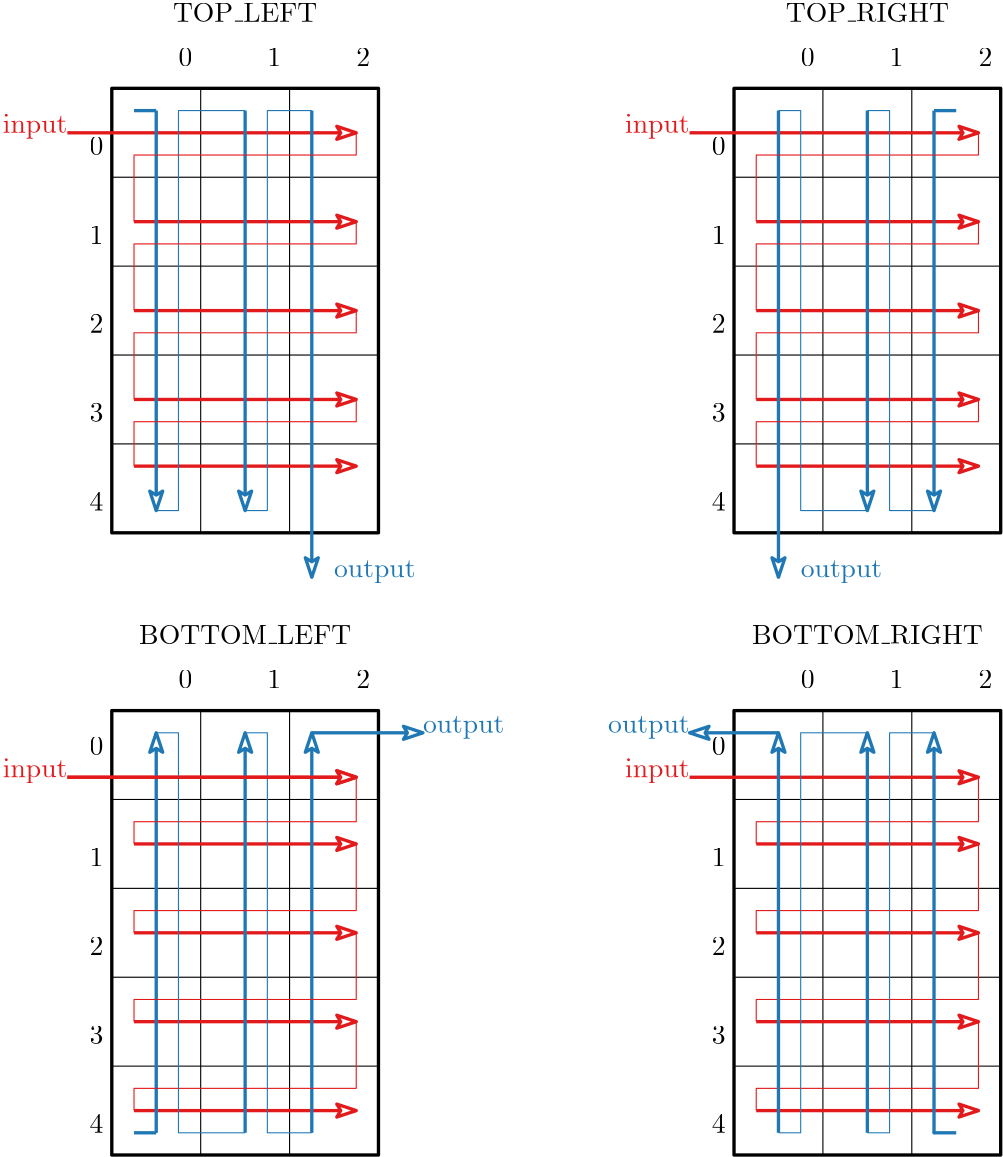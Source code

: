 <?xml version="1.0"?>
<!DOCTYPE ipe SYSTEM "ipe.dtd">
<ipe version="70206" creator="Ipe 7.2.7">
<info created="D:20181109164706" modified="D:20181127105737"/>
<ipestyle name="basic">
<symbol name="arrow/arc(spx)">
<path stroke="sym-stroke" fill="sym-stroke" pen="sym-pen">
0 0 m
-1 0.333 l
-1 -0.333 l
h
</path>
</symbol>
<symbol name="arrow/farc(spx)">
<path stroke="sym-stroke" fill="white" pen="sym-pen">
0 0 m
-1 0.333 l
-1 -0.333 l
h
</path>
</symbol>
<symbol name="arrow/ptarc(spx)">
<path stroke="sym-stroke" fill="sym-stroke" pen="sym-pen">
0 0 m
-1 0.333 l
-0.8 0 l
-1 -0.333 l
h
</path>
</symbol>
<symbol name="arrow/fptarc(spx)">
<path stroke="sym-stroke" fill="white" pen="sym-pen">
0 0 m
-1 0.333 l
-0.8 0 l
-1 -0.333 l
h
</path>
</symbol>
<symbol name="mark/circle(sx)" transformations="translations">
<path fill="sym-stroke">
0.6 0 0 0.6 0 0 e
0.4 0 0 0.4 0 0 e
</path>
</symbol>
<symbol name="mark/disk(sx)" transformations="translations">
<path fill="sym-stroke">
0.6 0 0 0.6 0 0 e
</path>
</symbol>
<symbol name="mark/fdisk(sfx)" transformations="translations">
<group>
<path fill="sym-fill">
0.5 0 0 0.5 0 0 e
</path>
<path fill="sym-stroke" fillrule="eofill">
0.6 0 0 0.6 0 0 e
0.4 0 0 0.4 0 0 e
</path>
</group>
</symbol>
<symbol name="mark/box(sx)" transformations="translations">
<path fill="sym-stroke" fillrule="eofill">
-0.6 -0.6 m
0.6 -0.6 l
0.6 0.6 l
-0.6 0.6 l
h
-0.4 -0.4 m
0.4 -0.4 l
0.4 0.4 l
-0.4 0.4 l
h
</path>
</symbol>
<symbol name="mark/square(sx)" transformations="translations">
<path fill="sym-stroke">
-0.6 -0.6 m
0.6 -0.6 l
0.6 0.6 l
-0.6 0.6 l
h
</path>
</symbol>
<symbol name="mark/fsquare(sfx)" transformations="translations">
<group>
<path fill="sym-fill">
-0.5 -0.5 m
0.5 -0.5 l
0.5 0.5 l
-0.5 0.5 l
h
</path>
<path fill="sym-stroke" fillrule="eofill">
-0.6 -0.6 m
0.6 -0.6 l
0.6 0.6 l
-0.6 0.6 l
h
-0.4 -0.4 m
0.4 -0.4 l
0.4 0.4 l
-0.4 0.4 l
h
</path>
</group>
</symbol>
<symbol name="mark/cross(sx)" transformations="translations">
<group>
<path fill="sym-stroke">
-0.43 -0.57 m
0.57 0.43 l
0.43 0.57 l
-0.57 -0.43 l
h
</path>
<path fill="sym-stroke">
-0.43 0.57 m
0.57 -0.43 l
0.43 -0.57 l
-0.57 0.43 l
h
</path>
</group>
</symbol>
<symbol name="arrow/fnormal(spx)">
<path stroke="sym-stroke" fill="white" pen="sym-pen">
0 0 m
-1 0.333 l
-1 -0.333 l
h
</path>
</symbol>
<symbol name="arrow/pointed(spx)">
<path stroke="sym-stroke" fill="sym-stroke" pen="sym-pen">
0 0 m
-1 0.333 l
-0.8 0 l
-1 -0.333 l
h
</path>
</symbol>
<symbol name="arrow/fpointed(spx)">
<path stroke="sym-stroke" fill="white" pen="sym-pen">
0 0 m
-1 0.333 l
-0.8 0 l
-1 -0.333 l
h
</path>
</symbol>
<symbol name="arrow/linear(spx)">
<path stroke="sym-stroke" pen="sym-pen">
-1 0.333 m
0 0 l
-1 -0.333 l
</path>
</symbol>
<symbol name="arrow/fdouble(spx)">
<path stroke="sym-stroke" fill="white" pen="sym-pen">
0 0 m
-1 0.333 l
-1 -0.333 l
h
-1 0 m
-2 0.333 l
-2 -0.333 l
h
</path>
</symbol>
<symbol name="arrow/double(spx)">
<path stroke="sym-stroke" fill="sym-stroke" pen="sym-pen">
0 0 m
-1 0.333 l
-1 -0.333 l
h
-1 0 m
-2 0.333 l
-2 -0.333 l
h
</path>
</symbol>
<pen name="heavier" value="0.8"/>
<pen name="fat" value="1.2"/>
<pen name="ultrafat" value="2"/>
<symbolsize name="large" value="5"/>
<symbolsize name="small" value="2"/>
<symbolsize name="tiny" value="1.1"/>
<arrowsize name="large" value="10"/>
<arrowsize name="small" value="5"/>
<arrowsize name="tiny" value="3"/>
<color name="red" value="1 0 0"/>
<color name="green" value="0 1 0"/>
<color name="blue" value="0 0 1"/>
<color name="yellow" value="1 1 0"/>
<color name="orange" value="1 0.647 0"/>
<color name="gold" value="1 0.843 0"/>
<color name="purple" value="0.627 0.125 0.941"/>
<color name="gray" value="0.745"/>
<color name="brown" value="0.647 0.165 0.165"/>
<color name="navy" value="0 0 0.502"/>
<color name="pink" value="1 0.753 0.796"/>
<color name="seagreen" value="0.18 0.545 0.341"/>
<color name="turquoise" value="0.251 0.878 0.816"/>
<color name="violet" value="0.933 0.51 0.933"/>
<color name="darkblue" value="0 0 0.545"/>
<color name="darkcyan" value="0 0.545 0.545"/>
<color name="darkgray" value="0.663"/>
<color name="darkgreen" value="0 0.392 0"/>
<color name="darkmagenta" value="0.545 0 0.545"/>
<color name="darkorange" value="1 0.549 0"/>
<color name="darkred" value="0.545 0 0"/>
<color name="lightblue" value="0.678 0.847 0.902"/>
<color name="lightcyan" value="0.878 1 1"/>
<color name="lightgray" value="0.827"/>
<color name="lightgreen" value="0.565 0.933 0.565"/>
<color name="lightyellow" value="1 1 0.878"/>
<dashstyle name="dashed" value="[4] 0"/>
<dashstyle name="dotted" value="[1 3] 0"/>
<dashstyle name="dash dotted" value="[4 2 1 2] 0"/>
<dashstyle name="dash dot dotted" value="[4 2 1 2 1 2] 0"/>
<textsize name="large" value="\large"/>
<textsize name="Large" value="\Large"/>
<textsize name="LARGE" value="\LARGE"/>
<textsize name="huge" value="\huge"/>
<textsize name="Huge" value="\Huge"/>
<textsize name="small" value="\small"/>
<textsize name="footnote" value="\footnotesize"/>
<textsize name="tiny" value="\tiny"/>
<textstyle name="center" begin="\begin{center}" end="\end{center}"/>
<textstyle name="itemize" begin="\begin{itemize}" end="\end{itemize}"/>
<textstyle name="item" begin="\begin{itemize}\item{}" end="\end{itemize}"/>
<gridsize name="4 pts" value="4"/>
<gridsize name="8 pts (~3 mm)" value="8"/>
<gridsize name="16 pts (~6 mm)" value="16"/>
<gridsize name="32 pts (~12 mm)" value="32"/>
<gridsize name="10 pts (~3.5 mm)" value="10"/>
<gridsize name="20 pts (~7 mm)" value="20"/>
<gridsize name="14 pts (~5 mm)" value="14"/>
<gridsize name="28 pts (~10 mm)" value="28"/>
<gridsize name="56 pts (~20 mm)" value="56"/>
<anglesize name="90 deg" value="90"/>
<anglesize name="60 deg" value="60"/>
<anglesize name="45 deg" value="45"/>
<anglesize name="30 deg" value="30"/>
<anglesize name="22.5 deg" value="22.5"/>
<opacity name="10%" value="0.1"/>
<opacity name="30%" value="0.3"/>
<opacity name="50%" value="0.5"/>
<opacity name="75%" value="0.75"/>
<tiling name="falling" angle="-60" step="4" width="1"/>
<tiling name="rising" angle="30" step="4" width="1"/>
</ipestyle>
<ipestyle name="my_stylesheet">
<symbol name="arrow/arc(spx)">
<path stroke="sym-stroke" fill="sym-stroke" pen="sym-pen">
0 0 m
-1 0.333 l
-1 -0.333 l
h
</path>
</symbol>
<symbol name="arrow/farc(spx)">
<path stroke="sym-stroke" fill="white" pen="sym-pen">
0 0 m
-1 0.333 l
-1 -0.333 l
h
</path>
</symbol>
<symbol name="arrow/ptarc(spx)">
<path stroke="sym-stroke" fill="sym-stroke" pen="sym-pen">
0 0 m
-1 0.333 l
-0.8 0 l
-1 -0.333 l
h
</path>
</symbol>
<symbol name="arrow/fptarc(spx)">
<path stroke="sym-stroke" fill="white" pen="sym-pen">
0 0 m
-1 0.333 l
-0.8 0 l
-1 -0.333 l
h
</path>
</symbol>
<symbol name="mark/circle(sx)" transformations="translations">
<path fill="sym-stroke">
0.6 0 0 0.6 0 0 e
0.4 0 0 0.4 0 0 e
</path>
</symbol>
<symbol name="mark/disk(sx)" transformations="translations">
<path fill="sym-stroke">
0.6 0 0 0.6 0 0 e
</path>
</symbol>
<symbol name="mark/fdisk(sfx)" transformations="translations">
<group>
<path fill="sym-fill">
0.5 0 0 0.5 0 0 e
</path>
<path fill="sym-stroke" fillrule="eofill">
0.6 0 0 0.6 0 0 e
0.4 0 0 0.4 0 0 e
</path>
</group>
</symbol>
<symbol name="mark/box(sx)" transformations="translations">
<path fill="sym-stroke" fillrule="eofill">
-0.6 -0.6 m
0.6 -0.6 l
0.6 0.6 l
-0.6 0.6 l
h
-0.4 -0.4 m
0.4 -0.4 l
0.4 0.4 l
-0.4 0.4 l
h
</path>
</symbol>
<symbol name="mark/square(sx)" transformations="translations">
<path fill="sym-stroke">
-0.6 -0.6 m
0.6 -0.6 l
0.6 0.6 l
-0.6 0.6 l
h
</path>
</symbol>
<symbol name="mark/fsquare(sfx)" transformations="translations">
<group>
<path fill="sym-fill">
-0.5 -0.5 m
0.5 -0.5 l
0.5 0.5 l
-0.5 0.5 l
h
</path>
<path fill="sym-stroke" fillrule="eofill">
-0.6 -0.6 m
0.6 -0.6 l
0.6 0.6 l
-0.6 0.6 l
h
-0.4 -0.4 m
0.4 -0.4 l
0.4 0.4 l
-0.4 0.4 l
h
</path>
</group>
</symbol>
<symbol name="mark/cross(sx)" transformations="translations">
<group>
<path fill="sym-stroke">
-0.43 -0.57 m
0.57 0.43 l
0.43 0.57 l
-0.57 -0.43 l
h
</path>
<path fill="sym-stroke">
-0.43 0.57 m
0.57 -0.43 l
0.43 -0.57 l
-0.57 0.43 l
h
</path>
</group>
</symbol>
<symbol name="arrow/fnormal(spx)">
<path stroke="sym-stroke" fill="white" pen="sym-pen">
0 0 m
-1 0.333 l
-1 -0.333 l
h
</path>
</symbol>
<symbol name="arrow/pointed(spx)">
<path stroke="sym-stroke" fill="sym-stroke" pen="sym-pen">
0 0 m
-1 0.333 l
-0.8 0 l
-1 -0.333 l
h
</path>
</symbol>
<symbol name="arrow/fpointed(spx)">
<path stroke="sym-stroke" fill="white" pen="sym-pen">
0 0 m
-1 0.333 l
-0.8 0 l
-1 -0.333 l
h
</path>
</symbol>
<symbol name="arrow/linear(spx)">
<path stroke="sym-stroke" pen="sym-pen">
-1 0.333 m
0 0 l
-1 -0.333 l
</path>
</symbol>
<symbol name="arrow/fdouble(spx)">
<path stroke="sym-stroke" fill="white" pen="sym-pen">
0 0 m
-1 0.333 l
-1 -0.333 l
h
-1 0 m
-2 0.333 l
-2 -0.333 l
h
</path>
</symbol>
<symbol name="arrow/double(spx)">
<path stroke="sym-stroke" fill="sym-stroke" pen="sym-pen">
0 0 m
-1 0.333 l
-1 -0.333 l
h
-1 0 m
-2 0.333 l
-2 -0.333 l
h
</path>
</symbol>
<pen name="heavier" value="0.8"/>
<pen name="fat" value="1.2"/>
<pen name="ultrafat" value="2"/>
<symbolsize name="large" value="5"/>
<symbolsize name="small" value="2"/>
<symbolsize name="tiny" value="1.1"/>
<arrowsize name="large" value="10"/>
<arrowsize name="small" value="5"/>
<arrowsize name="tiny" value="3"/>
<color name="red" value="1 0 0"/>
<color name="green" value="0 1 0"/>
<color name="blue" value="0 0 1"/>
<color name="yellow" value="1 1 0"/>
<color name="orange" value="1 0.647 0"/>
<color name="gold" value="1 0.843 0"/>
<color name="purple" value="0.627 0.125 0.941"/>
<color name="gray" value="0.745"/>
<color name="brown" value="0.647 0.165 0.165"/>
<color name="navy" value="0 0 0.502"/>
<color name="pink" value="1 0.753 0.796"/>
<color name="seagreen" value="0.18 0.545 0.341"/>
<color name="turquoise" value="0.251 0.878 0.816"/>
<color name="violet" value="0.933 0.51 0.933"/>
<color name="darkblue" value="0 0 0.545"/>
<color name="darkcyan" value="0 0.545 0.545"/>
<color name="darkgray" value="0.663"/>
<color name="darkgreen" value="0 0.392 0"/>
<color name="darkmagenta" value="0.545 0 0.545"/>
<color name="darkorange" value="1 0.549 0"/>
<color name="darkred" value="0.545 0 0"/>
<color name="lightblue" value="0.678 0.847 0.902"/>
<color name="lightcyan" value="0.878 1 1"/>
<color name="lightgray" value="0.827"/>
<color name="lightgreen" value="0.565 0.933 0.565"/>
<color name="lightyellow" value="1 1 0.878"/>
<color name="csn_p1_blue1" value="0.122 0.47 0.706"/>
<color name="csn_p2_blue2" value="0.651 0.808 0.89"/>
<color name="csn_p4_green1" value="0.698 0.874 0.541"/>
<color name="csn_p3_green2" value="0.2 0.628 0.173"/>
<color name="csn_p6_red1" value="0.984 0.604 0.6"/>
<color name="csn_p5_red2" value="0.89 0.102 0.11"/>
<color name="csn_p8_orange1" value="0.992 0.749 0.435"/>
<color name="csn_p7_orange2" value="1 0.5 0"/>
<color name="csn_p10_violet1" value="0.792 0.698 0.839"/>
<color name="csn_p9_violet2" value="0.416 0.239 0.604"/>
<color name="csn_p12_yellow" value="1 1 0.6"/>
<color name="csn_p11_brown" value="0.694 0.349 0.157"/>
<dashstyle name="dashed" value="[4] 0"/>
<dashstyle name="dotted" value="[1 3] 0"/>
<dashstyle name="dash dotted" value="[4 2 1 2] 0"/>
<dashstyle name="dash dot dotted" value="[4 2 1 2 1 2] 0"/>
<textsize name="large" value="\large"/>
<textsize name="Large" value="\Large"/>
<textsize name="LARGE" value="\LARGE"/>
<textsize name="huge" value="\huge"/>
<textsize name="Huge" value="\Huge"/>
<textsize name="small" value="\small"/>
<textsize name="footnote" value="\footnotesize"/>
<textsize name="tiny" value="\tiny"/>
<textstyle name="center" begin="\begin{center}" end="\end{center}"/>
<textstyle name="itemize" begin="\begin{itemize}" end="\end{itemize}"/>
<textstyle name="item" begin="\begin{itemize}\item{}" end="\end{itemize}"/>
<gridsize name="4 pts" value="4"/>
<gridsize name="8 pts (~3 mm)" value="8"/>
<gridsize name="16 pts (~6 mm)" value="16"/>
<gridsize name="32 pts (~12 mm)" value="32"/>
<gridsize name="10 pts (~3.5 mm)" value="10"/>
<gridsize name="20 pts (~7 mm)" value="20"/>
<gridsize name="14 pts (~5 mm)" value="14"/>
<gridsize name="28 pts (~10 mm)" value="28"/>
<gridsize name="56 pts (~20 mm)" value="56"/>
<anglesize name="90 deg" value="90"/>
<anglesize name="60 deg" value="60"/>
<anglesize name="45 deg" value="45"/>
<anglesize name="30 deg" value="30"/>
<anglesize name="22.5 deg" value="22.5"/>
<opacity name="10%" value="0.1"/>
<opacity name="30%" value="0.3"/>
<opacity name="50%" value="0.5"/>
<opacity name="75%" value="0.75"/>
<tiling name="falling" angle="-60" step="4" width="1"/>
<tiling name="rising" angle="30" step="4" width="1"/>
</ipestyle>
<page>
<layer name="alpha"/>
<view layers="alpha" active="alpha"/>
<path layer="alpha" matrix="1 0 0 1 224 0" stroke="black" pen="fat">
64 768 m
64 608 l
160 608 l
160 768 l
h
</path>
<text matrix="1 0 0 1 240 -24" transformations="translations" pos="96 816" stroke="black" type="label" width="58.727" height="6.808" depth="0" halign="center" valign="baseline">TOP\_RIGHT</text>
<path matrix="1 0 0 1 192 0" stroke="black">
128 768 m
128 608 l
128 608 l
</path>
<path matrix="1 0 0 1 192 0" stroke="black">
160 768 m
160 608 l
</path>
<path matrix="1 0 0 1 192 0" stroke="black">
96 736 m
192 736 l
192 736 l
</path>
<path matrix="1 0 0 1 192 0" stroke="black">
96 704 m
192 704 l
</path>
<path matrix="1 0 0 1 192 0" stroke="black">
96 672 m
192 672 l
</path>
<path matrix="1 0 0 1 192 0" stroke="black">
96 640 m
192 640 l
</path>
<text matrix="1 0 0 1 200 0" transformations="translations" pos="112 776" stroke="black" type="label" width="4.981" height="6.42" depth="0" valign="baseline">0</text>
<text matrix="1 0 0 1 232 0" transformations="translations" pos="112 776" stroke="black" type="label" width="4.981" height="6.42" depth="0" valign="baseline">1</text>
<text matrix="1 0 0 1 264 0" transformations="translations" pos="112 776" stroke="black" type="label" width="4.981" height="6.42" depth="0" valign="baseline">2</text>
<text matrix="1 0 0 1 168 -64" transformations="translations" pos="112 776" stroke="black" type="label" width="4.981" height="6.42" depth="0" valign="baseline">1</text>
<text matrix="1 0 0 1 168 -32" transformations="translations" pos="112 776" stroke="black" type="label" width="4.981" height="6.42" depth="0" valign="baseline">0</text>
<text matrix="1 0 0 1 168 -128" transformations="translations" pos="112 776" stroke="black" type="label" width="4.981" height="6.42" depth="0" valign="baseline">3</text>
<text matrix="1 0 0 1 168 -160" transformations="translations" pos="112 776" stroke="black" type="label" width="4.981" height="6.42" depth="0" valign="baseline">4</text>
<text matrix="1 0 0 1 168 -96" transformations="translations" pos="112 776" stroke="black" type="label" width="4.981" height="6.42" depth="0" valign="baseline">2</text>
<text matrix="1 0 0 1 232 -24" transformations="translations" pos="40 776" stroke="csn_p5_red2" type="label" width="23.246" height="6.661" depth="1.93" halign="right" valign="baseline">input</text>
<text matrix="1 0 0 1 104 -32" transformations="translations" pos="208 624" stroke="csn_p1_blue1" type="label" width="29.335" height="6.135" depth="1.93" valign="baseline">output</text>
<path matrix="1 0 0 1 -32 0" stroke="csn_p5_red2" pen="fat" arrow="fptarc/normal">
304 752 m
408 752 l
</path>
<path matrix="1 0 0 1 -32 0" stroke="csn_p5_red2" pen="fat" arrow="fptarc/normal">
328 720 m
408 720 l
</path>
<path matrix="1 0 0 1 -32 -32" stroke="csn_p5_red2" pen="fat" arrow="fptarc/normal">
328 720 m
408 720 l
</path>
<path matrix="1 0 0 1 -32 -64" stroke="csn_p5_red2" pen="fat" arrow="fptarc/normal">
328 720 m
408 720 l
</path>
<path matrix="1 0 0 1 -32 -88" stroke="csn_p5_red2" pen="fat" arrow="fptarc/normal">
328 720 m
408 720 l
</path>
<path stroke="csn_p1_blue1" pen="fat" arrow="fptarc/normal">
304 760 m
304 592 l
</path>
<path matrix="1 0 0 1 -32 0" stroke="csn_p1_blue1" pen="fat" arrow="fptarc/normal">
368 760 m
368 616 l
</path>
<path stroke="csn_p1_blue1" pen="fat" arrow="fptarc/normal">
360 760 m
360 616 l
</path>
<path matrix="1 0 0 1 -32 0" stroke="csn_p5_red2">
408 752 m
408 744 l
328 744 l
328 720 l
</path>
<path matrix="1 0 0 1 -32 0" stroke="csn_p5_red2">
408 720 m
408 712 l
328 712 l
328 688 l
</path>
<path matrix="1 0 0 1 -32 0" stroke="csn_p5_red2">
408 688 m
408 680 l
328 680 l
328 656 l
</path>
<path matrix="1 0 0 1 -32 0" stroke="csn_p5_red2">
408 656 m
408 648 l
328 648 l
328 632 l
</path>
<path stroke="black" pen="fat">
64 768 m
64 608 l
160 608 l
160 768 l
h
</path>
<text matrix="1 0 0 1 16 -24" transformations="translations" pos="96 816" stroke="black" type="label" width="52.016" height="6.808" depth="0" halign="center" valign="baseline">TOP\_LEFT</text>
<path matrix="1 0 0 1 -32 0" stroke="black">
128 768 m
128 608 l
128 608 l
</path>
<path matrix="1 0 0 1 -32 0" stroke="black">
160 768 m
160 608 l
</path>
<path matrix="1 0 0 1 -32 0" stroke="black">
96 736 m
192 736 l
192 736 l
</path>
<path matrix="1 0 0 1 -32 0" stroke="black">
96 704 m
192 704 l
</path>
<path matrix="1 0 0 1 -32 0" stroke="black">
96 672 m
192 672 l
</path>
<path matrix="1 0 0 1 -32 0" stroke="black">
96 640 m
192 640 l
</path>
<text matrix="1 0 0 1 -24 0" transformations="translations" pos="112 776" stroke="black" type="label" width="4.981" height="6.42" depth="0" valign="baseline">0</text>
<text matrix="1 0 0 1 8 0" transformations="translations" pos="112 776" stroke="black" type="label" width="4.981" height="6.42" depth="0" valign="baseline">1</text>
<text matrix="1 0 0 1 40 0" transformations="translations" pos="112 776" stroke="black" type="label" width="4.981" height="6.42" depth="0" valign="baseline">2</text>
<text matrix="1 0 0 1 -56 -64" transformations="translations" pos="112 776" stroke="black" type="label" width="4.981" height="6.42" depth="0" valign="baseline">1</text>
<text matrix="1 0 0 1 -56 -32" transformations="translations" pos="112 776" stroke="black" type="label" width="4.981" height="6.42" depth="0" valign="baseline">0</text>
<text matrix="1 0 0 1 -56 -128" transformations="translations" pos="112 776" stroke="black" type="label" width="4.981" height="6.42" depth="0" valign="baseline">3</text>
<text matrix="1 0 0 1 -56 -160" transformations="translations" pos="112 776" stroke="black" type="label" width="4.981" height="6.42" depth="0" valign="baseline">4</text>
<text matrix="1 0 0 1 -56 -96" transformations="translations" pos="112 776" stroke="black" type="label" width="4.981" height="6.42" depth="0" valign="baseline">2</text>
<text matrix="1 0 0 1 8 -24" transformations="translations" pos="40 776" stroke="csn_p5_red2" type="label" width="23.246" height="6.661" depth="1.93" halign="right" valign="baseline">input</text>
<text matrix="1 0 0 1 -64 -32" transformations="translations" pos="208 624" stroke="csn_p1_blue1" type="label" width="29.335" height="6.135" depth="1.93" valign="baseline">output</text>
<path matrix="1 0 0 1 -256 0" stroke="csn_p5_red2" pen="fat" arrow="fptarc/normal">
304 752 m
408 752 l
</path>
<path matrix="1 0 0 1 -256 0" stroke="csn_p5_red2" pen="fat" arrow="fptarc/normal">
328 720 m
408 720 l
</path>
<path matrix="1 0 0 1 -256 -32" stroke="csn_p5_red2" pen="fat" arrow="fptarc/normal">
328 720 m
408 720 l
</path>
<path matrix="1 0 0 1 -256 -64" stroke="csn_p5_red2" pen="fat" arrow="fptarc/normal">
328 720 m
408 720 l
</path>
<path matrix="1 0 0 1 -256 -88" stroke="csn_p5_red2" pen="fat" arrow="fptarc/normal">
328 720 m
408 720 l
</path>
<path matrix="1 0 0 1 -256 0" stroke="csn_p1_blue1" pen="fat" arrow="fptarc/normal">
336 760 m
336 616 l
</path>
<path matrix="1 0 0 1 -256 0" stroke="csn_p1_blue1" pen="fat" arrow="fptarc/normal">
368 760 m
368 616 l
</path>
<path matrix="1 0 0 1 -256 0" stroke="csn_p1_blue1" pen="fat" arrow="fptarc/normal">
392 760 m
392 592 l
</path>
<path matrix="1 0 0 1 -256 0" stroke="csn_p1_blue1">
336 616 m
344 616 l
344 760 l
368 760 l
</path>
<path matrix="1 0 0 1 -256 0" stroke="csn_p1_blue1">
368 616 m
376 616 l
376 760 l
392 760 l
</path>
<path matrix="1 0 0 1 -256 0" stroke="csn_p5_red2">
408 752 m
408 744 l
328 744 l
328 720 l
</path>
<path matrix="1 0 0 1 -256 0" stroke="csn_p5_red2">
408 720 m
408 712 l
328 712 l
328 688 l
</path>
<path matrix="1 0 0 1 -256 0" stroke="csn_p5_red2">
408 688 m
408 680 l
328 680 l
328 656 l
</path>
<path matrix="1 0 0 1 -256 0" stroke="csn_p5_red2">
408 656 m
408 648 l
328 648 l
328 632 l
</path>
<path stroke="csn_p1_blue1">
360 616 m
344 616 l
344 760 l
336 760 l
336 760 l
</path>
<path stroke="csn_p1_blue1">
336 616 m
312 616 l
312 760 l
304 760 l
</path>
<path matrix="1 0 0 1 224 -224" stroke="black" pen="fat">
64 768 m
64 608 l
160 608 l
160 768 l
h
</path>
<path matrix="1 0 0 1 192 -224" stroke="black">
128 768 m
128 608 l
128 608 l
</path>
<path matrix="1 0 0 1 192 -224" stroke="black">
160 768 m
160 608 l
</path>
<path matrix="1 0 0 1 192 -224" stroke="black">
96 736 m
192 736 l
192 736 l
</path>
<path matrix="1 0 0 1 192 -224" stroke="black">
96 704 m
192 704 l
</path>
<path matrix="1 0 0 1 192 -224" stroke="black">
96 672 m
192 672 l
</path>
<path matrix="1 0 0 1 192 -224" stroke="black">
96 640 m
192 640 l
</path>
<text matrix="1 0 0 1 200 -224" transformations="translations" pos="112 776" stroke="black" type="label" width="4.981" height="6.42" depth="0" valign="baseline">0</text>
<text matrix="1 0 0 1 232 -224" transformations="translations" pos="112 776" stroke="black" type="label" width="4.981" height="6.42" depth="0" valign="baseline">1</text>
<text matrix="1 0 0 1 264 -224" transformations="translations" pos="112 776" stroke="black" type="label" width="4.981" height="6.42" depth="0" valign="baseline">2</text>
<text matrix="1 0 0 1 168 -288" transformations="translations" pos="112 776" stroke="black" type="label" width="4.981" height="6.42" depth="0" valign="baseline">1</text>
<text matrix="1 0 0 1 168 -248" transformations="translations" pos="112 776" stroke="black" type="label" width="4.981" height="6.42" depth="0" valign="baseline">0</text>
<text matrix="1 0 0 1 168 -352" transformations="translations" pos="112 776" stroke="black" type="label" width="4.981" height="6.42" depth="0" valign="baseline">3</text>
<text matrix="1 0 0 1 168 -384" transformations="translations" pos="112 776" stroke="black" type="label" width="4.981" height="6.42" depth="0" valign="baseline">4</text>
<text matrix="1 0 0 1 168 -320" transformations="translations" pos="112 776" stroke="black" type="label" width="4.981" height="6.42" depth="0" valign="baseline">2</text>
<path matrix="1 0 0 1 -32 -224" stroke="csn_p5_red2" pen="fat" arrow="fptarc/normal">
328 720 m
408 720 l
</path>
<path matrix="1 0 0 1 -32 -256" stroke="csn_p5_red2" pen="fat" arrow="fptarc/normal">
328 720 m
408 720 l
</path>
<path matrix="1 0 0 1 -32 -288" stroke="csn_p5_red2" pen="fat" arrow="fptarc/normal">
328 720 m
408 720 l
</path>
<path matrix="1 0 0 1 -32 -320" stroke="csn_p5_red2" pen="fat" arrow="fptarc/normal">
328 720 m
408 720 l
</path>
<path stroke="csn_p5_red2">
376 496 m
376 472 l
296 472 l
296 464 l
</path>
<path stroke="csn_p5_red2">
376 464 m
376 440 l
296 440 l
296 432 l
</path>
<path stroke="csn_p5_red2">
376 432 m
376 408 l
296 408 l
296 400 l
</path>
<path matrix="1 0 0 1 0 -224" stroke="black" pen="fat">
64 768 m
64 608 l
160 608 l
160 768 l
h
</path>
<text matrix="1 0 0 1 16 -248" transformations="translations" pos="96 816" stroke="black" type="label" width="76.369" height="6.808" depth="0" halign="center" valign="baseline">BOTTOM\_LEFT</text>
<path matrix="1 0 0 1 -32 -224" stroke="black">
128 768 m
128 608 l
128 608 l
</path>
<path matrix="1 0 0 1 -32 -224" stroke="black">
160 768 m
160 608 l
</path>
<path matrix="1 0 0 1 -32 -224" stroke="black">
96 736 m
192 736 l
192 736 l
</path>
<path matrix="1 0 0 1 -32 -224" stroke="black">
96 704 m
192 704 l
</path>
<path matrix="1 0 0 1 -32 -224" stroke="black">
96 672 m
192 672 l
</path>
<path matrix="1 0 0 1 -32 -224" stroke="black">
96 640 m
192 640 l
</path>
<text matrix="1 0 0 1 -24 -224" transformations="translations" pos="112 776" stroke="black" type="label" width="4.981" height="6.42" depth="0" valign="baseline">0</text>
<text matrix="1 0 0 1 8 -224" transformations="translations" pos="112 776" stroke="black" type="label" width="4.981" height="6.42" depth="0" valign="baseline">1</text>
<text matrix="1 0 0 1 40 -224" transformations="translations" pos="112 776" stroke="black" type="label" width="4.981" height="6.42" depth="0" valign="baseline">2</text>
<text matrix="1 0 0 1 -56 -288" transformations="translations" pos="112 776" stroke="black" type="label" width="4.981" height="6.42" depth="0" valign="baseline">1</text>
<text matrix="1 0 0 1 -56 -248" transformations="translations" pos="112 776" stroke="black" type="label" width="4.981" height="6.42" depth="0" valign="baseline">0</text>
<text matrix="1 0 0 1 -56 -352" transformations="translations" pos="112 776" stroke="black" type="label" width="4.981" height="6.42" depth="0" valign="baseline">3</text>
<text matrix="1 0 0 1 -56 -384" transformations="translations" pos="112 776" stroke="black" type="label" width="4.981" height="6.42" depth="0" valign="baseline">4</text>
<text matrix="1 0 0 1 -56 -320" transformations="translations" pos="112 776" stroke="black" type="label" width="4.981" height="6.42" depth="0" valign="baseline">2</text>
<text matrix="1 0 0 1 8 -256" transformations="translations" pos="40 776" stroke="csn_p5_red2" type="label" width="23.246" height="6.661" depth="1.93" halign="right" valign="baseline">input</text>
<text matrix="1 0 0 1 -32 -88" transformations="translations" pos="208 624" stroke="csn_p1_blue1" type="label" width="29.335" height="6.135" depth="1.93" valign="baseline">output</text>
<path matrix="1 0 0 1 -256 -232" stroke="csn_p5_red2" pen="fat" arrow="fptarc/normal">
304 752 m
408 752 l
</path>
<path matrix="1 0 0 1 -256 -224" stroke="csn_p5_red2" pen="fat" arrow="fptarc/normal">
328 720 m
408 720 l
</path>
<path matrix="1 0 0 1 -256 -256" stroke="csn_p5_red2" pen="fat" arrow="fptarc/normal">
328 720 m
408 720 l
</path>
<path matrix="1 0 0 1 -256 -288" stroke="csn_p5_red2" pen="fat" arrow="fptarc/normal">
328 720 m
408 720 l
</path>
<path matrix="1 0 0 1 -256 -320" stroke="csn_p5_red2" pen="fat" arrow="fptarc/normal">
328 720 m
408 720 l
</path>
<path matrix="1 0 0 1 -256 -224" stroke="csn_p1_blue1" pen="fat" rarrow="fptarc/normal">
336 760 m
336 616 l
</path>
<path matrix="1 0 0 1 -256 -224" stroke="csn_p1_blue1" pen="fat" rarrow="fptarc/normal">
368 760 m
368 616 l
</path>
<path stroke="csn_p1_blue1" pen="fat" rarrow="fptarc/normal">
136 536 m
136 392 l
</path>
<path stroke="csn_p5_red2">
152 520 m
152 504 l
72 504 l
72 496 l
</path>
<path stroke="csn_p5_red2">
152 496 m
152 472 l
72 472 l
72 464 l
</path>
<path stroke="csn_p5_red2">
152 464 m
152 440 l
72 440 l
72 432 l
</path>
<path stroke="csn_p5_red2">
152 432 m
152 408 l
72 408 l
72 400 l
</path>
<text matrix="1 0 0 1 240 -248" transformations="translations" pos="96 816" stroke="black" type="label" width="83.08" height="6.808" depth="0" halign="center" valign="baseline">BOTTOM\_RIGHT</text>
<path stroke="csn_p1_blue1">
80 536 m
88 536 l
88 392 l
112 392 l
</path>
<path stroke="csn_p1_blue1">
112 536 m
120 536 l
120 392 l
136 392 l
</path>
<path stroke="csn_p1_blue1" pen="fat" arrow="fptarc/normal">
136 536 m
176 536 l
</path>
<path matrix="1 0 0 1 -256 -232" stroke="csn_p5_red2" pen="fat" arrow="fptarc/normal">
304 752 m
408 752 l
</path>
<path matrix="1 0 0 1 224 0" stroke="csn_p5_red2">
152 520 m
152 504 l
72 504 l
72 496 l
</path>
<path matrix="1 0 0 1 -32 -232" stroke="csn_p5_red2" pen="fat" arrow="fptarc/normal">
304 752 m
408 752 l
</path>
<text matrix="1 0 0 1 232 -256" transformations="translations" pos="40 776" stroke="csn_p5_red2" type="label" width="23.246" height="6.661" depth="1.93" halign="right" valign="baseline">input</text>
<path matrix="1 0 0 1 224 0" stroke="csn_p1_blue1" pen="fat" rarrow="fptarc/normal">
136 536 m
136 392 l
</path>
<path matrix="1 0 0 1 200 0" stroke="csn_p1_blue1" pen="fat" rarrow="fptarc/normal">
136 536 m
136 392 l
</path>
<path matrix="1 0 0 1 168 0" stroke="csn_p1_blue1" pen="fat" rarrow="fptarc/normal">
136 536 m
136 392 l
</path>
<text matrix="1 0 0 1 64 -88" transformations="translations" pos="208 624" stroke="csn_p1_blue1" type="label" width="29.335" height="6.135" depth="1.93" halign="right" valign="baseline">output</text>
<path stroke="csn_p1_blue1" pen="fat" arrow="fptarc/normal">
304 536 m
272 536 l
</path>
<path stroke="csn_p1_blue1">
360 536 m
344 536 l
344 392 l
336 392 l
</path>
<path stroke="csn_p1_blue1">
336 536 m
312 536 l
312 392 l
304 392 l
</path>
<path stroke="csn_p1_blue1" pen="fat">
80 392 m
72 392 l
</path>
<path stroke="csn_p1_blue1" pen="fat" cap="1">
360 392 m
360 392 l
</path>
<path stroke="csn_p1_blue1" pen="fat">
360 392 m
368 392 l
</path>
<path stroke="csn_p1_blue1" pen="fat">
360 760 m
368 760 l
</path>
<path stroke="csn_p1_blue1" pen="fat">
80 760 m
72 760 l
</path>
</page>
</ipe>
